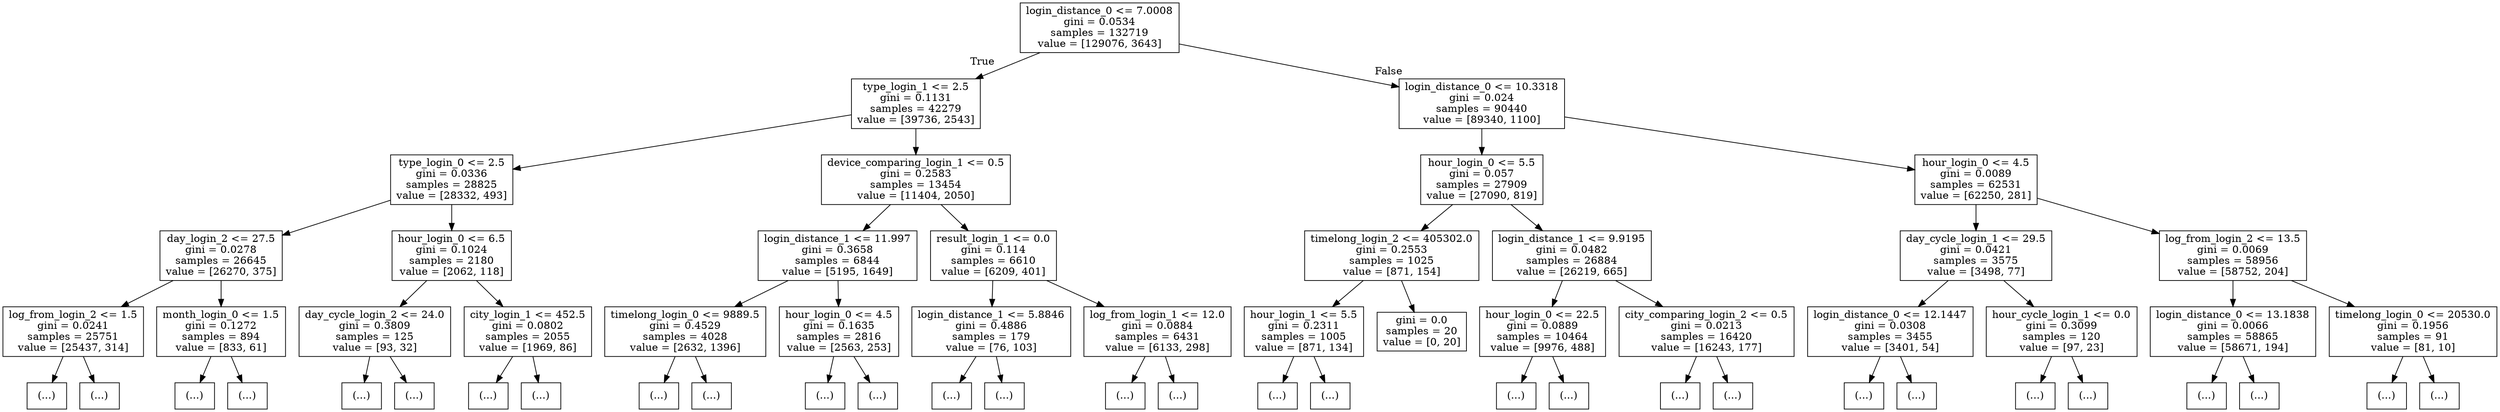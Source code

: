 digraph Tree {
node [shape=box] ;
0 [label="login_distance_0 <= 7.0008\ngini = 0.0534\nsamples = 132719\nvalue = [129076, 3643]"] ;
1 [label="type_login_1 <= 2.5\ngini = 0.1131\nsamples = 42279\nvalue = [39736, 2543]"] ;
0 -> 1 [labeldistance=2.5, labelangle=45, headlabel="True"] ;
2 [label="type_login_0 <= 2.5\ngini = 0.0336\nsamples = 28825\nvalue = [28332, 493]"] ;
1 -> 2 ;
3 [label="day_login_2 <= 27.5\ngini = 0.0278\nsamples = 26645\nvalue = [26270, 375]"] ;
2 -> 3 ;
4 [label="log_from_login_2 <= 1.5\ngini = 0.0241\nsamples = 25751\nvalue = [25437, 314]"] ;
3 -> 4 ;
5 [label="(...)"] ;
4 -> 5 ;
586 [label="(...)"] ;
4 -> 586 ;
761 [label="month_login_0 <= 1.5\ngini = 0.1272\nsamples = 894\nvalue = [833, 61]"] ;
3 -> 761 ;
762 [label="(...)"] ;
761 -> 762 ;
771 [label="(...)"] ;
761 -> 771 ;
830 [label="hour_login_0 <= 6.5\ngini = 0.1024\nsamples = 2180\nvalue = [2062, 118]"] ;
2 -> 830 ;
831 [label="day_cycle_login_2 <= 24.0\ngini = 0.3809\nsamples = 125\nvalue = [93, 32]"] ;
830 -> 831 ;
832 [label="(...)"] ;
831 -> 832 ;
861 [label="(...)"] ;
831 -> 861 ;
872 [label="city_login_1 <= 452.5\ngini = 0.0802\nsamples = 2055\nvalue = [1969, 86]"] ;
830 -> 872 ;
873 [label="(...)"] ;
872 -> 873 ;
1044 [label="(...)"] ;
872 -> 1044 ;
1051 [label="device_comparing_login_1 <= 0.5\ngini = 0.2583\nsamples = 13454\nvalue = [11404, 2050]"] ;
1 -> 1051 ;
1052 [label="login_distance_1 <= 11.997\ngini = 0.3658\nsamples = 6844\nvalue = [5195, 1649]"] ;
1051 -> 1052 ;
1053 [label="timelong_login_0 <= 9889.5\ngini = 0.4529\nsamples = 4028\nvalue = [2632, 1396]"] ;
1052 -> 1053 ;
1054 [label="(...)"] ;
1053 -> 1054 ;
1533 [label="(...)"] ;
1053 -> 1533 ;
1912 [label="hour_login_0 <= 4.5\ngini = 0.1635\nsamples = 2816\nvalue = [2563, 253]"] ;
1052 -> 1912 ;
1913 [label="(...)"] ;
1912 -> 1913 ;
1936 [label="(...)"] ;
1912 -> 1936 ;
2169 [label="result_login_1 <= 0.0\ngini = 0.114\nsamples = 6610\nvalue = [6209, 401]"] ;
1051 -> 2169 ;
2170 [label="login_distance_1 <= 5.8846\ngini = 0.4886\nsamples = 179\nvalue = [76, 103]"] ;
2169 -> 2170 ;
2171 [label="(...)"] ;
2170 -> 2171 ;
2190 [label="(...)"] ;
2170 -> 2190 ;
2211 [label="log_from_login_1 <= 12.0\ngini = 0.0884\nsamples = 6431\nvalue = [6133, 298]"] ;
2169 -> 2211 ;
2212 [label="(...)"] ;
2211 -> 2212 ;
2621 [label="(...)"] ;
2211 -> 2621 ;
2624 [label="login_distance_0 <= 10.3318\ngini = 0.024\nsamples = 90440\nvalue = [89340, 1100]"] ;
0 -> 2624 [labeldistance=2.5, labelangle=-45, headlabel="False"] ;
2625 [label="hour_login_0 <= 5.5\ngini = 0.057\nsamples = 27909\nvalue = [27090, 819]"] ;
2624 -> 2625 ;
2626 [label="timelong_login_2 <= 405302.0\ngini = 0.2553\nsamples = 1025\nvalue = [871, 154]"] ;
2625 -> 2626 ;
2627 [label="hour_login_1 <= 5.5\ngini = 0.2311\nsamples = 1005\nvalue = [871, 134]"] ;
2626 -> 2627 ;
2628 [label="(...)"] ;
2627 -> 2628 ;
2735 [label="(...)"] ;
2627 -> 2735 ;
2762 [label="gini = 0.0\nsamples = 20\nvalue = [0, 20]"] ;
2626 -> 2762 ;
2763 [label="login_distance_1 <= 9.9195\ngini = 0.0482\nsamples = 26884\nvalue = [26219, 665]"] ;
2625 -> 2763 ;
2764 [label="hour_login_0 <= 22.5\ngini = 0.0889\nsamples = 10464\nvalue = [9976, 488]"] ;
2763 -> 2764 ;
2765 [label="(...)"] ;
2764 -> 2765 ;
3460 [label="(...)"] ;
2764 -> 3460 ;
3507 [label="city_comparing_login_2 <= 0.5\ngini = 0.0213\nsamples = 16420\nvalue = [16243, 177]"] ;
2763 -> 3507 ;
3508 [label="(...)"] ;
3507 -> 3508 ;
3717 [label="(...)"] ;
3507 -> 3717 ;
3914 [label="hour_login_0 <= 4.5\ngini = 0.0089\nsamples = 62531\nvalue = [62250, 281]"] ;
2624 -> 3914 ;
3915 [label="day_cycle_login_1 <= 29.5\ngini = 0.0421\nsamples = 3575\nvalue = [3498, 77]"] ;
3914 -> 3915 ;
3916 [label="login_distance_0 <= 12.1447\ngini = 0.0308\nsamples = 3455\nvalue = [3401, 54]"] ;
3915 -> 3916 ;
3917 [label="(...)"] ;
3916 -> 3917 ;
3964 [label="(...)"] ;
3916 -> 3964 ;
3991 [label="hour_cycle_login_1 <= 0.0\ngini = 0.3099\nsamples = 120\nvalue = [97, 23]"] ;
3915 -> 3991 ;
3992 [label="(...)"] ;
3991 -> 3992 ;
3995 [label="(...)"] ;
3991 -> 3995 ;
4006 [label="log_from_login_2 <= 13.5\ngini = 0.0069\nsamples = 58956\nvalue = [58752, 204]"] ;
3914 -> 4006 ;
4007 [label="login_distance_0 <= 13.1838\ngini = 0.0066\nsamples = 58865\nvalue = [58671, 194]"] ;
4006 -> 4007 ;
4008 [label="(...)"] ;
4007 -> 4008 ;
4331 [label="(...)"] ;
4007 -> 4331 ;
4386 [label="timelong_login_0 <= 20530.0\ngini = 0.1956\nsamples = 91\nvalue = [81, 10]"] ;
4006 -> 4386 ;
4387 [label="(...)"] ;
4386 -> 4387 ;
4388 [label="(...)"] ;
4386 -> 4388 ;
}